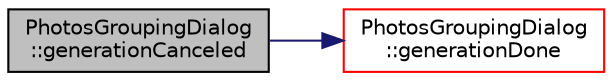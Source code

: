 digraph "PhotosGroupingDialog::generationCanceled"
{
 // LATEX_PDF_SIZE
  edge [fontname="Helvetica",fontsize="10",labelfontname="Helvetica",labelfontsize="10"];
  node [fontname="Helvetica",fontsize="10",shape=record];
  rankdir="LR";
  Node1 [label="PhotosGroupingDialog\l::generationCanceled",height=0.2,width=0.4,color="black", fillcolor="grey75", style="filled", fontcolor="black",tooltip=" "];
  Node1 -> Node2 [color="midnightblue",fontsize="10",style="solid",fontname="Helvetica"];
  Node2 [label="PhotosGroupingDialog\l::generationDone",height=0.2,width=0.4,color="red", fillcolor="white", style="filled",URL="$class_photos_grouping_dialog.html#aadab8ff1bdd21245d089ed650e98210a",tooltip=" "];
}
